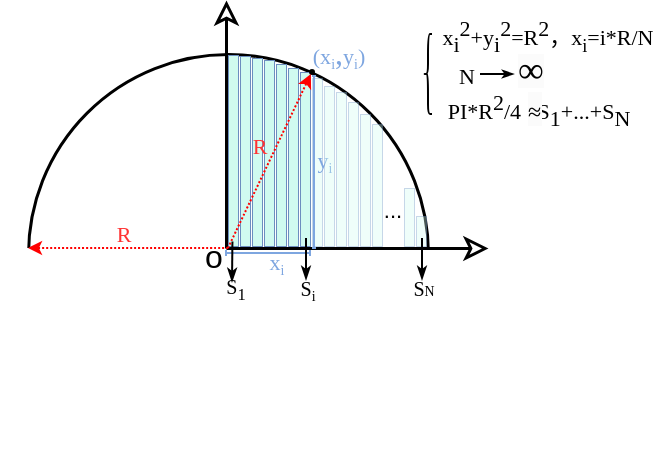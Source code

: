 <mxfile version="22.1.3" type="device">
  <diagram name="Page-1" id="SSDiFUy0dXaUOH_6wfW2">
    <mxGraphModel dx="565" dy="385" grid="1" gridSize="10" guides="1" tooltips="1" connect="1" arrows="1" fold="1" page="1" pageScale="1" pageWidth="827" pageHeight="1169" math="0" shadow="0">
      <root>
        <mxCell id="0" />
        <mxCell id="1" parent="0" />
        <mxCell id="7rdPPtHDm0Rqt1_CYC4n-75" value="&lt;span style=&quot;color: rgb(0, 0, 0); font-style: normal; font-variant-ligatures: normal; font-variant-caps: normal; font-weight: 400; letter-spacing: normal; orphans: 2; text-align: center; text-indent: 0px; text-transform: none; widows: 2; word-spacing: 0px; -webkit-text-stroke-width: 0px; background-color: rgb(251, 251, 251); text-decoration-thickness: initial; text-decoration-style: initial; text-decoration-color: initial; float: none; display: inline !important;&quot;&gt;&lt;font style=&quot;font-size: 18px;&quot;&gt;∞&lt;/font&gt;&lt;/span&gt;" style="text;whiteSpace=wrap;html=1;fontSize=16;fontFamily=Comic Sans MS;" parent="1" vertex="1">
          <mxGeometry x="383" y="134" width="20" height="2" as="geometry" />
        </mxCell>
        <mxCell id="7rdPPtHDm0Rqt1_CYC4n-3" value="" style="ellipse;whiteSpace=wrap;html=1;aspect=fixed;fontSize=16;fillStyle=auto;fillColor=#FFFFFF;strokeWidth=1.5;" parent="1" vertex="1">
          <mxGeometry x="140" y="143" width="200" height="200" as="geometry" />
        </mxCell>
        <mxCell id="7rdPPtHDm0Rqt1_CYC4n-41" value="" style="rounded=0;whiteSpace=wrap;html=1;fontSize=16;fillColor=#d0fbf0;strokeColor=#6c8ebf;strokeWidth=0.5;spacingLeft=0;opacity=35;" parent="1" vertex="1">
          <mxGeometry x="282" y="155" width="5" height="84" as="geometry" />
        </mxCell>
        <mxCell id="7rdPPtHDm0Rqt1_CYC4n-1" value="" style="endArrow=classic;html=1;rounded=0;fontSize=12;startSize=8;endSize=8;curved=1;strokeWidth=1.5;endFill=0;" parent="1" edge="1">
          <mxGeometry width="50" height="50" relative="1" as="geometry">
            <mxPoint x="239" y="240" as="sourcePoint" />
            <mxPoint x="370" y="240" as="targetPoint" />
          </mxGeometry>
        </mxCell>
        <mxCell id="7rdPPtHDm0Rqt1_CYC4n-2" value="" style="endArrow=classic;html=1;rounded=0;fontSize=12;startSize=8;endSize=8;curved=1;strokeWidth=1.5;endFill=0;" parent="1" edge="1">
          <mxGeometry width="50" height="50" relative="1" as="geometry">
            <mxPoint x="239" y="240" as="sourcePoint" />
            <mxPoint x="239" y="116" as="targetPoint" />
          </mxGeometry>
        </mxCell>
        <mxCell id="7rdPPtHDm0Rqt1_CYC4n-8" value="" style="rounded=0;whiteSpace=wrap;html=1;fontSize=16;fillColor=#d0fbee;strokeColor=#6c8ebf;strokeWidth=0.5;spacingLeft=0;fillStyle=auto;" parent="1" vertex="1">
          <mxGeometry x="240" y="143.5" width="5" height="95.5" as="geometry" />
        </mxCell>
        <mxCell id="7rdPPtHDm0Rqt1_CYC4n-11" value="o" style="text;strokeColor=none;fillColor=none;html=1;align=center;verticalAlign=middle;whiteSpace=wrap;rounded=0;fontSize=16;" parent="1" vertex="1">
          <mxGeometry x="223" y="234" width="20" height="20" as="geometry" />
        </mxCell>
        <mxCell id="7rdPPtHDm0Rqt1_CYC4n-12" value="" style="rounded=0;whiteSpace=wrap;html=1;fontSize=16;fillColor=#d0fbf0;strokeColor=#6c8ebf;strokeWidth=0.5;spacingLeft=0;" parent="1" vertex="1">
          <mxGeometry x="246" y="144" width="5" height="95" as="geometry" />
        </mxCell>
        <mxCell id="7rdPPtHDm0Rqt1_CYC4n-13" value="" style="rounded=0;whiteSpace=wrap;html=1;fontSize=16;fillColor=#d0fbf0;strokeColor=#6c8ebf;strokeWidth=0.5;spacingLeft=0;" parent="1" vertex="1">
          <mxGeometry x="252" y="145" width="5" height="94" as="geometry" />
        </mxCell>
        <mxCell id="7rdPPtHDm0Rqt1_CYC4n-14" value="&lt;font color=&quot;#ff3333&quot; style=&quot;font-size: 11px;&quot;&gt;R&lt;/font&gt;" style="text;strokeColor=none;fillColor=none;html=1;align=center;verticalAlign=middle;whiteSpace=wrap;rounded=0;fontSize=16;fontFamily=Comic Sans MS;" parent="1" vertex="1">
          <mxGeometry x="178" y="221" width="20" height="19" as="geometry" />
        </mxCell>
        <mxCell id="7rdPPtHDm0Rqt1_CYC4n-16" value="" style="rounded=0;whiteSpace=wrap;html=1;fontSize=16;fillColor=#d0fbf0;strokeColor=#6c8ebf;strokeWidth=0.5;spacingLeft=0;" parent="1" vertex="1">
          <mxGeometry x="258" y="146" width="5" height="93" as="geometry" />
        </mxCell>
        <mxCell id="7rdPPtHDm0Rqt1_CYC4n-17" value="" style="rounded=0;whiteSpace=wrap;html=1;fontSize=16;fillColor=#d0fbf0;strokeColor=#6c8ebf;strokeWidth=0.5;spacingLeft=0;" parent="1" vertex="1">
          <mxGeometry x="264" y="148" width="5" height="91" as="geometry" />
        </mxCell>
        <mxCell id="7rdPPtHDm0Rqt1_CYC4n-18" value="" style="rounded=0;whiteSpace=wrap;html=1;fontSize=16;fillColor=#d0fbf0;strokeColor=#6c8ebf;strokeWidth=0.5;spacingLeft=0;" parent="1" vertex="1">
          <mxGeometry x="270" y="150" width="5" height="89" as="geometry" />
        </mxCell>
        <mxCell id="7rdPPtHDm0Rqt1_CYC4n-21" value="" style="rounded=0;whiteSpace=wrap;html=1;fontSize=16;fillColor=#d0fbf0;strokeColor=#6c8ebf;strokeWidth=0.5;spacingLeft=0;" parent="1" vertex="1">
          <mxGeometry x="276" y="152" width="5" height="87" as="geometry" />
        </mxCell>
        <mxCell id="7rdPPtHDm0Rqt1_CYC4n-22" value="&lt;font style=&quot;font-size: 11px;&quot;&gt;(x&lt;/font&gt;&lt;font style=&quot;font-size: 8.333px;&quot;&gt;&lt;sub&gt;i&lt;/sub&gt;&lt;/font&gt;&lt;font style=&quot;&quot;&gt;,&lt;span style=&quot;font-size: 11px;&quot;&gt;y&lt;/span&gt;&lt;span style=&quot;font-size: 8.333px;&quot;&gt;&lt;sub&gt;i&lt;/sub&gt;&lt;/span&gt;&lt;span style=&quot;font-size: 11px;&quot;&gt;)&lt;/span&gt;&lt;/font&gt;" style="text;strokeColor=none;fillColor=none;html=1;align=center;verticalAlign=middle;whiteSpace=wrap;rounded=0;fontSize=16;fontColor=#7EA6E0;fontFamily=Comic Sans MS;" parent="1" vertex="1">
          <mxGeometry x="276" y="136" width="39" height="12" as="geometry" />
        </mxCell>
        <mxCell id="7rdPPtHDm0Rqt1_CYC4n-23" value="" style="shape=crossbar;whiteSpace=wrap;html=1;rounded=1;fontSize=16;fillColor=#007FFF;strokeColor=#7EA6E0;" parent="1" vertex="1">
          <mxGeometry x="239" y="241" width="42" height="3" as="geometry" />
        </mxCell>
        <mxCell id="7rdPPtHDm0Rqt1_CYC4n-24" value="" style="shape=crossbar;whiteSpace=wrap;html=1;rounded=1;fontSize=16;rotation=-90;strokeColor=#7EA6E0;" parent="1" vertex="1">
          <mxGeometry x="240" y="196" width="86" height="2" as="geometry" />
        </mxCell>
        <mxCell id="7rdPPtHDm0Rqt1_CYC4n-28" value="" style="endArrow=classicThin;html=1;rounded=0;fontSize=12;startSize=8;endSize=4;curved=1;strokeColor=default;strokeWidth=1;endFill=1;exitX=0.443;exitY=0.977;exitDx=0;exitDy=0;exitPerimeter=0;" parent="1" source="7rdPPtHDm0Rqt1_CYC4n-8" edge="1">
          <mxGeometry width="50" height="50" relative="1" as="geometry">
            <mxPoint x="240" y="240" as="sourcePoint" />
            <mxPoint x="242" y="257" as="targetPoint" />
          </mxGeometry>
        </mxCell>
        <mxCell id="7rdPPtHDm0Rqt1_CYC4n-29" value="&lt;font size=&quot;1&quot;&gt;S&lt;sub&gt;1&lt;/sub&gt;&lt;/font&gt;" style="text;html=1;strokeColor=none;fillColor=none;align=center;verticalAlign=middle;whiteSpace=wrap;rounded=0;fontSize=16;fontFamily=Comic Sans MS;" parent="1" vertex="1">
          <mxGeometry x="230.75" y="253" width="25.5" height="10" as="geometry" />
        </mxCell>
        <mxCell id="7rdPPtHDm0Rqt1_CYC4n-30" value="" style="ellipse;whiteSpace=wrap;html=1;aspect=fixed;fontSize=16;fillColor=#000000;" parent="1" vertex="1">
          <mxGeometry x="281" y="151" width="2" height="2" as="geometry" />
        </mxCell>
        <mxCell id="7rdPPtHDm0Rqt1_CYC4n-31" value="&lt;font style=&quot;&quot;&gt;&lt;span style=&quot;font-size: 11px;&quot;&gt;y&lt;/span&gt;&lt;span style=&quot;font-size: 8.333px;&quot;&gt;&lt;sub&gt;i&lt;/sub&gt;&lt;/span&gt;&lt;/font&gt;" style="text;strokeColor=none;fillColor=none;html=1;align=center;verticalAlign=middle;whiteSpace=wrap;rounded=0;fontSize=16;fontColor=#7EA6E0;fontFamily=Comic Sans MS;" parent="1" vertex="1">
          <mxGeometry x="278.5" y="186" width="19" height="15" as="geometry" />
        </mxCell>
        <mxCell id="7rdPPtHDm0Rqt1_CYC4n-32" value="&lt;font style=&quot;&quot;&gt;&lt;span style=&quot;font-size: 11px;&quot;&gt;x&lt;/span&gt;&lt;span style=&quot;font-size: 8.333px;&quot;&gt;&lt;sub&gt;i&lt;/sub&gt;&lt;/span&gt;&lt;/font&gt;" style="text;strokeColor=none;fillColor=none;html=1;align=center;verticalAlign=middle;whiteSpace=wrap;rounded=0;fontSize=16;fontColor=#7EA6E0;fontFamily=Comic Sans MS;" parent="1" vertex="1">
          <mxGeometry x="255" y="237" width="19" height="15" as="geometry" />
        </mxCell>
        <mxCell id="7rdPPtHDm0Rqt1_CYC4n-34" style="edgeStyle=none;curved=1;rounded=0;orthogonalLoop=1;jettySize=auto;html=1;entryX=0.707;entryY=0.05;entryDx=0;entryDy=0;fontSize=12;startSize=8;endSize=4;dashed=1;dashPattern=1 1;strokeColor=#FF0000;entryPerimeter=0;" parent="1" target="7rdPPtHDm0Rqt1_CYC4n-3" edge="1">
          <mxGeometry relative="1" as="geometry">
            <mxPoint x="240" y="240" as="sourcePoint" />
            <mxPoint x="179" y="182" as="targetPoint" />
          </mxGeometry>
        </mxCell>
        <mxCell id="7rdPPtHDm0Rqt1_CYC4n-42" value="" style="rounded=0;whiteSpace=wrap;html=1;fontSize=16;fillColor=#d0fbf0;strokeColor=#6c8ebf;strokeWidth=0.5;spacingLeft=0;opacity=35;" parent="1" vertex="1">
          <mxGeometry x="288" y="159" width="5" height="80" as="geometry" />
        </mxCell>
        <mxCell id="7rdPPtHDm0Rqt1_CYC4n-43" value="" style="rounded=0;whiteSpace=wrap;html=1;fontSize=16;fillColor=#d0fbf0;strokeColor=#6c8ebf;strokeWidth=0.5;spacingLeft=0;opacity=35;" parent="1" vertex="1">
          <mxGeometry x="294" y="162" width="5" height="77" as="geometry" />
        </mxCell>
        <mxCell id="7rdPPtHDm0Rqt1_CYC4n-44" value="" style="rounded=0;whiteSpace=wrap;html=1;fontSize=16;fillColor=#d0fbf0;strokeColor=#6c8ebf;strokeWidth=0.5;spacingLeft=0;opacity=35;" parent="1" vertex="1">
          <mxGeometry x="300" y="167" width="5" height="72" as="geometry" />
        </mxCell>
        <mxCell id="7rdPPtHDm0Rqt1_CYC4n-45" value="" style="rounded=0;whiteSpace=wrap;html=1;fontSize=16;fillColor=#d0fbf0;strokeColor=#6c8ebf;strokeWidth=0.5;spacingLeft=0;opacity=35;" parent="1" vertex="1">
          <mxGeometry x="306" y="173" width="5" height="66" as="geometry" />
        </mxCell>
        <mxCell id="7rdPPtHDm0Rqt1_CYC4n-46" value="" style="rounded=0;whiteSpace=wrap;html=1;fontSize=16;fillColor=#d0fbf0;strokeColor=#6c8ebf;strokeWidth=0.5;spacingLeft=0;opacity=35;" parent="1" vertex="1">
          <mxGeometry x="312" y="178" width="5" height="61" as="geometry" />
        </mxCell>
        <mxCell id="7rdPPtHDm0Rqt1_CYC4n-49" value="&lt;span style=&quot;font-size: 11px;&quot;&gt;...&lt;/span&gt;" style="text;strokeColor=none;fillColor=none;html=1;align=center;verticalAlign=middle;whiteSpace=wrap;rounded=0;fontSize=16;" parent="1" vertex="1">
          <mxGeometry x="313" y="211" width="19" height="15" as="geometry" />
        </mxCell>
        <mxCell id="7rdPPtHDm0Rqt1_CYC4n-51" value="" style="rounded=0;whiteSpace=wrap;html=1;fontSize=16;strokeColor=none;" parent="1" vertex="1">
          <mxGeometry x="140" y="290" width="194" height="60" as="geometry" />
        </mxCell>
        <mxCell id="7rdPPtHDm0Rqt1_CYC4n-52" value="" style="rounded=0;whiteSpace=wrap;html=1;fontSize=16;strokeColor=none;" parent="1" vertex="1">
          <mxGeometry x="126" y="240" width="32" height="60" as="geometry" />
        </mxCell>
        <mxCell id="7rdPPtHDm0Rqt1_CYC4n-53" value="" style="rounded=0;whiteSpace=wrap;html=1;fontSize=16;strokeColor=none;" parent="1" vertex="1">
          <mxGeometry x="317" y="241" width="32" height="60" as="geometry" />
        </mxCell>
        <mxCell id="7rdPPtHDm0Rqt1_CYC4n-33" style="edgeStyle=none;curved=1;rounded=0;orthogonalLoop=1;jettySize=auto;html=1;fontSize=12;startSize=8;endSize=4;dashed=1;dashPattern=1 1;strokeColor=#FF0000;" parent="1" edge="1">
          <mxGeometry relative="1" as="geometry">
            <mxPoint x="240" y="240" as="sourcePoint" />
            <mxPoint x="140" y="240" as="targetPoint" />
          </mxGeometry>
        </mxCell>
        <mxCell id="7rdPPtHDm0Rqt1_CYC4n-54" value="x&lt;sub style=&quot;font-size: 11px;&quot;&gt;i&lt;/sub&gt;&lt;sup style=&quot;font-size: 11px;&quot;&gt;2&lt;/sup&gt;+y&lt;sub style=&quot;font-size: 11px;&quot;&gt;i&lt;/sub&gt;&lt;sup style=&quot;font-size: 11px;&quot;&gt;2&lt;/sup&gt;=R&lt;sup style=&quot;font-size: 11px;&quot;&gt;2&lt;/sup&gt;，x&lt;sub style=&quot;border-color: var(--border-color);&quot;&gt;i&lt;/sub&gt;=i*R/N&lt;span style=&quot;font-size: 11px;&quot;&gt;&lt;br&gt;&lt;/span&gt;" style="text;html=1;strokeColor=none;fillColor=none;align=center;verticalAlign=middle;whiteSpace=wrap;rounded=0;fontSize=11;fontFamily=Comic Sans MS;" parent="1" vertex="1">
          <mxGeometry x="339" y="123" width="122" height="22" as="geometry" />
        </mxCell>
        <mxCell id="7rdPPtHDm0Rqt1_CYC4n-55" value="&lt;div style=&quot;text-align: left;&quot;&gt;&lt;span style=&quot;background-color: initial;&quot;&gt;PI*R&lt;/span&gt;&lt;sup style=&quot;background-color: initial; border-color: var(--border-color); font-size: 11px;&quot;&gt;2&lt;/sup&gt;&lt;span style=&quot;background-color: initial;&quot;&gt;/4&amp;nbsp; &amp;nbsp;S&lt;/span&gt;&lt;sub style=&quot;background-color: initial; border-color: var(--border-color); font-size: 11px;&quot;&gt;1&lt;/sub&gt;&lt;span style=&quot;background-color: initial;&quot;&gt;+...+S&lt;/span&gt;&lt;sub style=&quot;background-color: initial; border-color: var(--border-color); font-size: 11px;&quot;&gt;N&lt;/sub&gt;&lt;/div&gt;" style="text;html=1;strokeColor=none;fillColor=none;align=center;verticalAlign=middle;whiteSpace=wrap;rounded=0;fontSize=11;fontFamily=Comic Sans MS;" parent="1" vertex="1">
          <mxGeometry x="330.75" y="158" width="128.5" height="25" as="geometry" />
        </mxCell>
        <mxCell id="7rdPPtHDm0Rqt1_CYC4n-60" value="" style="endArrow=classicThin;html=1;rounded=0;fontSize=12;startSize=8;endSize=4;curved=1;strokeColor=default;strokeWidth=1;endFill=1;exitX=0.443;exitY=0.977;exitDx=0;exitDy=0;exitPerimeter=0;" parent="1" edge="1">
          <mxGeometry width="50" height="50" relative="1" as="geometry">
            <mxPoint x="279" y="235" as="sourcePoint" />
            <mxPoint x="279" y="256" as="targetPoint" />
          </mxGeometry>
        </mxCell>
        <mxCell id="7rdPPtHDm0Rqt1_CYC4n-61" value="&lt;font size=&quot;1&quot;&gt;S&lt;/font&gt;&lt;span style=&quot;font-size: 8.333px;&quot;&gt;&lt;sub&gt;i&lt;/sub&gt;&lt;/span&gt;" style="text;html=1;strokeColor=none;fillColor=none;align=center;verticalAlign=middle;whiteSpace=wrap;rounded=0;fontSize=16;fontFamily=Comic Sans MS;" parent="1" vertex="1">
          <mxGeometry x="266.5" y="251" width="25.5" height="13" as="geometry" />
        </mxCell>
        <mxCell id="7rdPPtHDm0Rqt1_CYC4n-63" value="" style="rounded=0;whiteSpace=wrap;html=1;fontSize=16;fillColor=#d0fbf0;strokeColor=#6c8ebf;strokeWidth=0.5;spacingLeft=0;opacity=35;" parent="1" vertex="1">
          <mxGeometry x="334" y="224" width="5" height="15" as="geometry" />
        </mxCell>
        <mxCell id="7rdPPtHDm0Rqt1_CYC4n-67" value="" style="endArrow=classicThin;html=1;rounded=0;fontSize=12;startSize=8;endSize=4;curved=1;strokeColor=default;strokeWidth=1;endFill=1;exitX=0.443;exitY=0.977;exitDx=0;exitDy=0;exitPerimeter=0;" parent="1" edge="1">
          <mxGeometry width="50" height="50" relative="1" as="geometry">
            <mxPoint x="337" y="235" as="sourcePoint" />
            <mxPoint x="337" y="256" as="targetPoint" />
          </mxGeometry>
        </mxCell>
        <mxCell id="7rdPPtHDm0Rqt1_CYC4n-68" value="&lt;font size=&quot;1&quot;&gt;S&lt;/font&gt;&lt;span style=&quot;font-size: 6.944px;&quot;&gt;N&lt;/span&gt;" style="text;html=1;strokeColor=none;fillColor=none;align=center;verticalAlign=middle;whiteSpace=wrap;rounded=0;fontSize=16;fontFamily=Comic Sans MS;" parent="1" vertex="1">
          <mxGeometry x="324.5" y="251" width="25.5" height="13" as="geometry" />
        </mxCell>
        <mxCell id="7rdPPtHDm0Rqt1_CYC4n-69" value="" style="shape=curlyBracket;whiteSpace=wrap;html=1;rounded=1;labelPosition=left;verticalLabelPosition=middle;align=right;verticalAlign=middle;fontSize=16;fontFamily=Comic Sans MS;" parent="1" vertex="1">
          <mxGeometry x="338" y="133" width="4" height="40" as="geometry" />
        </mxCell>
        <mxCell id="7rdPPtHDm0Rqt1_CYC4n-70" value="" style="rounded=0;whiteSpace=wrap;html=1;fontSize=16;fillColor=#d0fbf0;strokeColor=#6c8ebf;strokeWidth=0.5;spacingLeft=0;opacity=35;" parent="1" vertex="1">
          <mxGeometry x="328" y="210" width="5" height="29" as="geometry" />
        </mxCell>
        <mxCell id="7rdPPtHDm0Rqt1_CYC4n-72" value="N" style="text;html=1;strokeColor=none;fillColor=none;align=center;verticalAlign=middle;whiteSpace=wrap;rounded=0;fontSize=11;fontFamily=Comic Sans MS;" parent="1" vertex="1">
          <mxGeometry x="343" y="147" width="33" height="14" as="geometry" />
        </mxCell>
        <mxCell id="7rdPPtHDm0Rqt1_CYC4n-74" value="" style="endArrow=classicThin;html=1;rounded=0;fontSize=12;startSize=8;endSize=3;curved=1;endFill=1;fontFamily=Comic Sans MS;" parent="1" edge="1">
          <mxGeometry width="50" height="50" relative="1" as="geometry">
            <mxPoint x="366" y="153" as="sourcePoint" />
            <mxPoint x="383" y="153" as="targetPoint" />
          </mxGeometry>
        </mxCell>
        <mxCell id="7rdPPtHDm0Rqt1_CYC4n-78" value="&lt;font color=&quot;#ff3333&quot; style=&quot;font-size: 11px;&quot;&gt;R&lt;/font&gt;" style="text;strokeColor=none;fillColor=none;html=1;align=center;verticalAlign=middle;whiteSpace=wrap;rounded=0;fontSize=16;fontFamily=Comic Sans MS;" parent="1" vertex="1">
          <mxGeometry x="246" y="177" width="20" height="19" as="geometry" />
        </mxCell>
        <mxCell id="tKD3uDAYzgFoYKiTX-vM-1" value="&lt;span style=&quot;color: rgb(0, 0, 0); font-family: &amp;quot;Comic Sans MS&amp;quot;; font-style: normal; font-variant-ligatures: normal; font-variant-caps: normal; font-weight: 400; letter-spacing: normal; orphans: 2; text-align: center; text-indent: 0px; text-transform: none; widows: 2; word-spacing: 0px; -webkit-text-stroke-width: 0px; background-color: rgb(251, 251, 251); text-decoration-thickness: initial; text-decoration-style: initial; text-decoration-color: initial; float: none; display: inline !important;&quot;&gt;&lt;font style=&quot;font-size: 12px;&quot;&gt;≈&lt;/font&gt;&lt;/span&gt;" style="text;whiteSpace=wrap;html=1;fontSize=16;" vertex="1" parent="1">
          <mxGeometry x="388" y="154" width="40" height="40" as="geometry" />
        </mxCell>
      </root>
    </mxGraphModel>
  </diagram>
</mxfile>
